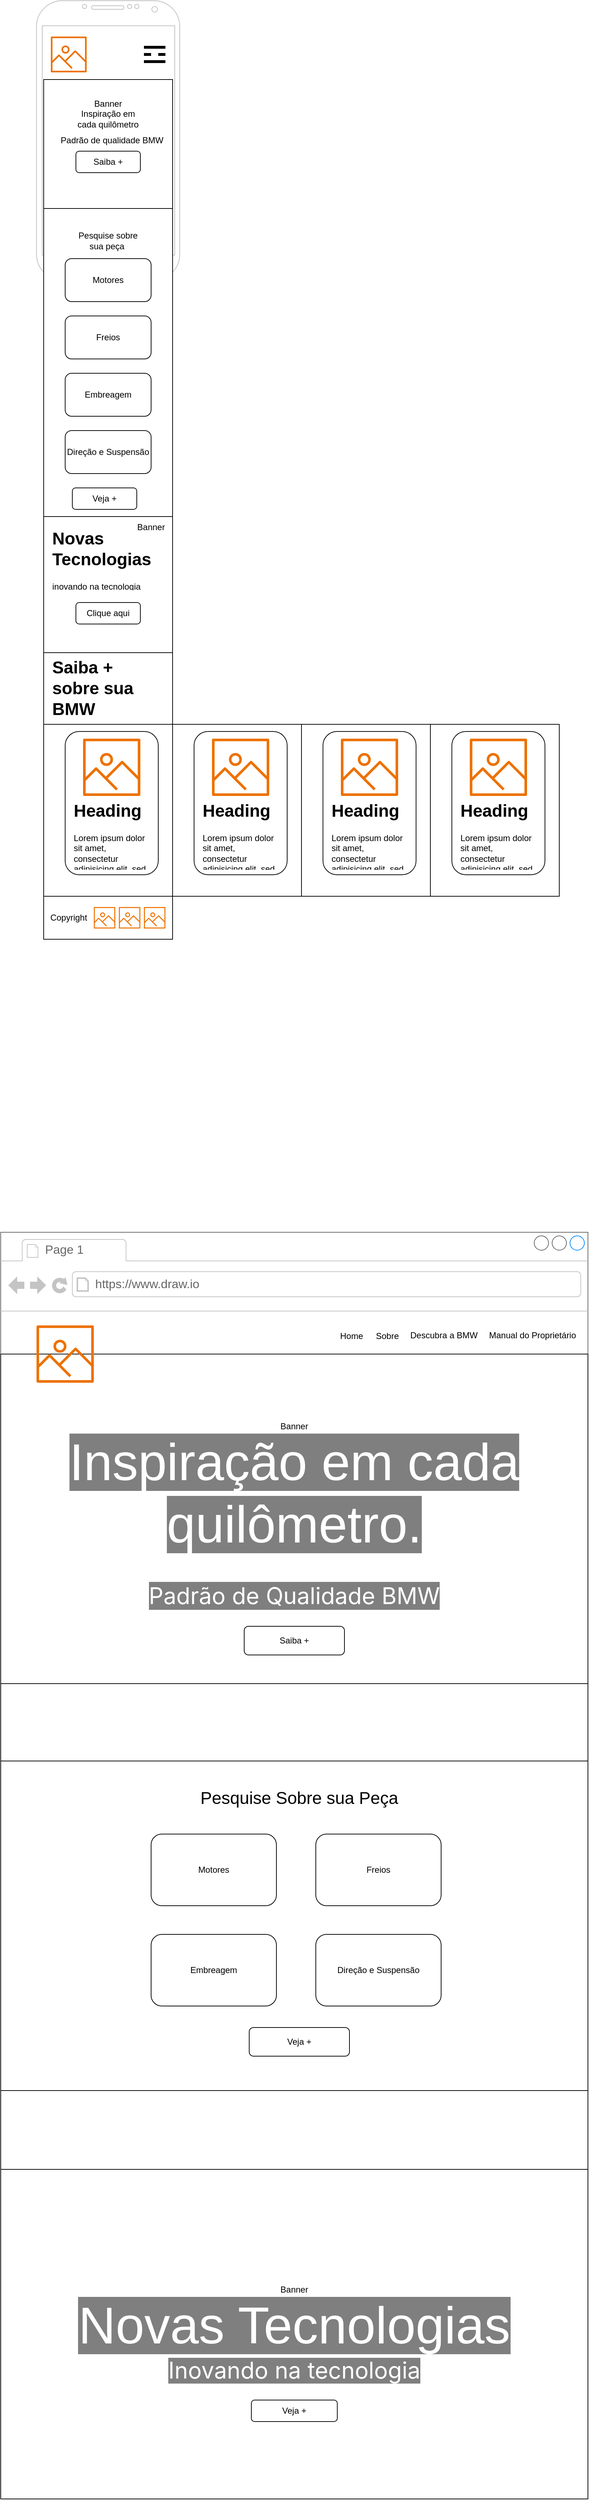 <mxfile version="24.1.0" type="device">
  <diagram name="Página-1" id="pvVYhp7T_eQyFj-rhW5i">
    <mxGraphModel dx="1354" dy="638" grid="1" gridSize="10" guides="1" tooltips="1" connect="1" arrows="1" fold="1" page="1" pageScale="1" pageWidth="827" pageHeight="1169" math="0" shadow="0">
      <root>
        <mxCell id="0" />
        <mxCell id="1" parent="0" />
        <mxCell id="E532Ht6dsTOZhUJuyHeX-45" value="" style="rounded=0;whiteSpace=wrap;html=1;" parent="1" vertex="1">
          <mxGeometry x="60" y="740" width="180" height="190" as="geometry" />
        </mxCell>
        <mxCell id="E532Ht6dsTOZhUJuyHeX-62" value="" style="rounded=0;whiteSpace=wrap;html=1;" parent="1" vertex="1">
          <mxGeometry x="240" y="1030" width="180" height="240" as="geometry" />
        </mxCell>
        <mxCell id="E532Ht6dsTOZhUJuyHeX-40" value="" style="whiteSpace=wrap;html=1;aspect=fixed;" parent="1" vertex="1">
          <mxGeometry x="60" y="130" width="180" height="180" as="geometry" />
        </mxCell>
        <mxCell id="E532Ht6dsTOZhUJuyHeX-1" value="" style="verticalLabelPosition=bottom;verticalAlign=top;html=1;shadow=0;dashed=0;strokeWidth=1;shape=mxgraph.android.phone2;strokeColor=#c0c0c0;" parent="1" vertex="1">
          <mxGeometry x="50" y="20" width="200" height="390" as="geometry" />
        </mxCell>
        <mxCell id="E532Ht6dsTOZhUJuyHeX-3" value="" style="sketch=0;outlineConnect=0;fontColor=#232F3E;gradientColor=none;fillColor=#ED7100;strokeColor=none;dashed=0;verticalLabelPosition=bottom;verticalAlign=top;align=center;html=1;fontSize=12;fontStyle=0;aspect=fixed;pointerEvents=1;shape=mxgraph.aws4.container_registry_image;" parent="1" vertex="1">
          <mxGeometry x="70" y="70" width="50" height="50" as="geometry" />
        </mxCell>
        <mxCell id="E532Ht6dsTOZhUJuyHeX-18" value="Saiba +" style="rounded=1;whiteSpace=wrap;html=1;" parent="1" vertex="1">
          <mxGeometry x="105" y="230" width="90" height="30" as="geometry" />
        </mxCell>
        <mxCell id="E532Ht6dsTOZhUJuyHeX-36" value="" style="line;strokeWidth=4;html=1;perimeter=backbonePerimeter;points=[];outlineConnect=0;" parent="1" vertex="1">
          <mxGeometry x="200" y="80" width="30" height="10" as="geometry" />
        </mxCell>
        <mxCell id="E532Ht6dsTOZhUJuyHeX-37" value="" style="line;strokeWidth=4;html=1;perimeter=backbonePerimeter;points=[];outlineConnect=0;" parent="1" vertex="1">
          <mxGeometry x="200" y="100" width="30" height="10" as="geometry" />
        </mxCell>
        <mxCell id="E532Ht6dsTOZhUJuyHeX-38" value="" style="line;strokeWidth=4;html=1;perimeter=backbonePerimeter;points=[];outlineConnect=0;" parent="1" vertex="1">
          <mxGeometry x="220" y="90" width="10" height="10" as="geometry" />
        </mxCell>
        <mxCell id="E532Ht6dsTOZhUJuyHeX-39" value="" style="line;strokeWidth=4;html=1;perimeter=backbonePerimeter;points=[];outlineConnect=0;" parent="1" vertex="1">
          <mxGeometry x="200" y="90" width="10" height="10" as="geometry" />
        </mxCell>
        <mxCell id="E532Ht6dsTOZhUJuyHeX-41" value="Banner&lt;br&gt;Inspiração em cada quilômetro&lt;br&gt;&lt;div&gt;&lt;br/&gt;&lt;/div&gt;" style="text;html=1;align=center;verticalAlign=middle;whiteSpace=wrap;rounded=0;" parent="1" vertex="1">
          <mxGeometry x="100" y="170" width="100" height="30" as="geometry" />
        </mxCell>
        <mxCell id="E532Ht6dsTOZhUJuyHeX-42" value="" style="rounded=0;whiteSpace=wrap;html=1;" parent="1" vertex="1">
          <mxGeometry x="60" y="310" width="180" height="430" as="geometry" />
        </mxCell>
        <mxCell id="E532Ht6dsTOZhUJuyHeX-7" value="&lt;h1 style=&quot;margin-top: 0px;&quot;&gt;Novas Tecnologias&lt;/h1&gt;&lt;p&gt;inovando na tecnologia&lt;/p&gt;" style="text;html=1;whiteSpace=wrap;overflow=hidden;rounded=0;" parent="1" vertex="1">
          <mxGeometry x="70" y="750" width="150" height="90" as="geometry" />
        </mxCell>
        <mxCell id="E532Ht6dsTOZhUJuyHeX-43" value="Banner" style="text;html=1;align=center;verticalAlign=middle;whiteSpace=wrap;rounded=0;" parent="1" vertex="1">
          <mxGeometry x="180" y="740" width="60" height="30" as="geometry" />
        </mxCell>
        <mxCell id="E532Ht6dsTOZhUJuyHeX-44" value="Clique aqui" style="rounded=1;whiteSpace=wrap;html=1;" parent="1" vertex="1">
          <mxGeometry x="105" y="860" width="90" height="30" as="geometry" />
        </mxCell>
        <mxCell id="E532Ht6dsTOZhUJuyHeX-48" value="Pesquise sobre sua peça&amp;nbsp;" style="text;html=1;align=center;verticalAlign=middle;whiteSpace=wrap;rounded=0;" parent="1" vertex="1">
          <mxGeometry x="105" y="330" width="90" height="50" as="geometry" />
        </mxCell>
        <mxCell id="E532Ht6dsTOZhUJuyHeX-51" value="" style="rounded=0;whiteSpace=wrap;html=1;" parent="1" vertex="1">
          <mxGeometry x="60" y="930" width="180" height="100" as="geometry" />
        </mxCell>
        <mxCell id="E532Ht6dsTOZhUJuyHeX-52" value="&lt;h1 style=&quot;margin-top: 0px;&quot;&gt;&lt;span style=&quot;background-color: initial;&quot;&gt;Saiba + sobre sua BMW&lt;/span&gt;&lt;br&gt;&lt;/h1&gt;" style="text;html=1;whiteSpace=wrap;overflow=hidden;rounded=0;" parent="1" vertex="1">
          <mxGeometry x="70" y="930" width="150" height="90" as="geometry" />
        </mxCell>
        <mxCell id="E532Ht6dsTOZhUJuyHeX-53" style="edgeStyle=orthogonalEdgeStyle;rounded=0;orthogonalLoop=1;jettySize=auto;html=1;exitX=0.5;exitY=1;exitDx=0;exitDy=0;" parent="1" source="E532Ht6dsTOZhUJuyHeX-51" target="E532Ht6dsTOZhUJuyHeX-51" edge="1">
          <mxGeometry relative="1" as="geometry" />
        </mxCell>
        <mxCell id="E532Ht6dsTOZhUJuyHeX-54" style="edgeStyle=orthogonalEdgeStyle;rounded=0;orthogonalLoop=1;jettySize=auto;html=1;exitX=0.5;exitY=1;exitDx=0;exitDy=0;" parent="1" source="E532Ht6dsTOZhUJuyHeX-51" target="E532Ht6dsTOZhUJuyHeX-51" edge="1">
          <mxGeometry relative="1" as="geometry" />
        </mxCell>
        <mxCell id="E532Ht6dsTOZhUJuyHeX-55" value="" style="rounded=0;whiteSpace=wrap;html=1;" parent="1" vertex="1">
          <mxGeometry x="60" y="1030" width="180" height="240" as="geometry" />
        </mxCell>
        <mxCell id="E532Ht6dsTOZhUJuyHeX-57" value="" style="rounded=1;whiteSpace=wrap;html=1;" parent="1" vertex="1">
          <mxGeometry x="90" y="1040" width="130" height="200" as="geometry" />
        </mxCell>
        <mxCell id="E532Ht6dsTOZhUJuyHeX-56" value="" style="sketch=0;outlineConnect=0;fontColor=#232F3E;gradientColor=none;fillColor=#ED7100;strokeColor=none;dashed=0;verticalLabelPosition=bottom;verticalAlign=top;align=center;html=1;fontSize=12;fontStyle=0;aspect=fixed;pointerEvents=1;shape=mxgraph.aws4.container_registry_image;" parent="1" vertex="1">
          <mxGeometry x="115" y="1050" width="80" height="80" as="geometry" />
        </mxCell>
        <mxCell id="E532Ht6dsTOZhUJuyHeX-58" value="&lt;h1 style=&quot;margin-top: 0px;&quot;&gt;Heading&lt;/h1&gt;&lt;p&gt;Lorem ipsum dolor sit amet, consectetur adipisicing elit, sed do eiusmod tempor incididunt ut labore et dolore magna aliqua.&lt;/p&gt;" style="text;html=1;whiteSpace=wrap;overflow=hidden;rounded=0;" parent="1" vertex="1">
          <mxGeometry x="100" y="1130" width="110" height="100" as="geometry" />
        </mxCell>
        <mxCell id="E532Ht6dsTOZhUJuyHeX-59" value="" style="rounded=1;whiteSpace=wrap;html=1;" parent="1" vertex="1">
          <mxGeometry x="270" y="1040" width="130" height="200" as="geometry" />
        </mxCell>
        <mxCell id="E532Ht6dsTOZhUJuyHeX-60" value="" style="sketch=0;outlineConnect=0;fontColor=#232F3E;gradientColor=none;fillColor=#ED7100;strokeColor=none;dashed=0;verticalLabelPosition=bottom;verticalAlign=top;align=center;html=1;fontSize=12;fontStyle=0;aspect=fixed;pointerEvents=1;shape=mxgraph.aws4.container_registry_image;" parent="1" vertex="1">
          <mxGeometry x="295" y="1050" width="80" height="80" as="geometry" />
        </mxCell>
        <mxCell id="E532Ht6dsTOZhUJuyHeX-61" value="&lt;h1 style=&quot;margin-top: 0px;&quot;&gt;Heading&lt;/h1&gt;&lt;p&gt;Lorem ipsum dolor sit amet, consectetur adipisicing elit, sed do eiusmod tempor incididunt ut labore et dolore magna aliqua.&lt;/p&gt;" style="text;html=1;whiteSpace=wrap;overflow=hidden;rounded=0;" parent="1" vertex="1">
          <mxGeometry x="280" y="1130" width="110" height="100" as="geometry" />
        </mxCell>
        <mxCell id="E532Ht6dsTOZhUJuyHeX-63" value="" style="rounded=0;whiteSpace=wrap;html=1;" parent="1" vertex="1">
          <mxGeometry x="420" y="1030" width="180" height="240" as="geometry" />
        </mxCell>
        <mxCell id="E532Ht6dsTOZhUJuyHeX-64" value="" style="rounded=1;whiteSpace=wrap;html=1;" parent="1" vertex="1">
          <mxGeometry x="450" y="1040" width="130" height="200" as="geometry" />
        </mxCell>
        <mxCell id="E532Ht6dsTOZhUJuyHeX-65" value="" style="sketch=0;outlineConnect=0;fontColor=#232F3E;gradientColor=none;fillColor=#ED7100;strokeColor=none;dashed=0;verticalLabelPosition=bottom;verticalAlign=top;align=center;html=1;fontSize=12;fontStyle=0;aspect=fixed;pointerEvents=1;shape=mxgraph.aws4.container_registry_image;" parent="1" vertex="1">
          <mxGeometry x="475" y="1050" width="80" height="80" as="geometry" />
        </mxCell>
        <mxCell id="E532Ht6dsTOZhUJuyHeX-66" value="&lt;h1 style=&quot;margin-top: 0px;&quot;&gt;Heading&lt;/h1&gt;&lt;p&gt;Lorem ipsum dolor sit amet, consectetur adipisicing elit, sed do eiusmod tempor incididunt ut labore et dolore magna aliqua.&lt;/p&gt;" style="text;html=1;whiteSpace=wrap;overflow=hidden;rounded=0;" parent="1" vertex="1">
          <mxGeometry x="460" y="1130" width="110" height="100" as="geometry" />
        </mxCell>
        <mxCell id="E532Ht6dsTOZhUJuyHeX-67" value="" style="rounded=0;whiteSpace=wrap;html=1;" parent="1" vertex="1">
          <mxGeometry x="600" y="1030" width="180" height="240" as="geometry" />
        </mxCell>
        <mxCell id="E532Ht6dsTOZhUJuyHeX-68" value="" style="rounded=1;whiteSpace=wrap;html=1;" parent="1" vertex="1">
          <mxGeometry x="630" y="1040" width="130" height="200" as="geometry" />
        </mxCell>
        <mxCell id="E532Ht6dsTOZhUJuyHeX-69" value="" style="sketch=0;outlineConnect=0;fontColor=#232F3E;gradientColor=none;fillColor=#ED7100;strokeColor=none;dashed=0;verticalLabelPosition=bottom;verticalAlign=top;align=center;html=1;fontSize=12;fontStyle=0;aspect=fixed;pointerEvents=1;shape=mxgraph.aws4.container_registry_image;" parent="1" vertex="1">
          <mxGeometry x="655" y="1050" width="80" height="80" as="geometry" />
        </mxCell>
        <mxCell id="E532Ht6dsTOZhUJuyHeX-70" value="&lt;h1 style=&quot;margin-top: 0px;&quot;&gt;Heading&lt;/h1&gt;&lt;p&gt;Lorem ipsum dolor sit amet, consectetur adipisicing elit, sed do eiusmod tempor incididunt ut labore et dolore magna aliqua.&lt;/p&gt;" style="text;html=1;whiteSpace=wrap;overflow=hidden;rounded=0;" parent="1" vertex="1">
          <mxGeometry x="640" y="1130" width="110" height="100" as="geometry" />
        </mxCell>
        <mxCell id="E532Ht6dsTOZhUJuyHeX-71" value="" style="strokeWidth=1;shadow=0;dashed=0;align=center;html=1;shape=mxgraph.mockup.containers.browserWindow;rSize=0;strokeColor=#666666;strokeColor2=#008cff;strokeColor3=#c4c4c4;mainText=,;recursiveResize=0;" parent="1" vertex="1">
          <mxGeometry y="1739" width="820" height="630" as="geometry" />
        </mxCell>
        <mxCell id="E532Ht6dsTOZhUJuyHeX-81" value="Banner&lt;br&gt;&lt;span style=&quot;color: rgb(255, 255, 255); font-family: Orbitron, sans-serif; font-size: 72px; background-color: rgba(0, 0, 0, 0.5);&quot;&gt;Inspiração em cada quilômetro.&lt;/span&gt;&lt;span style=&quot;color: rgba(0, 0, 0, 0); font-family: monospace; font-size: 0px; text-align: start; text-wrap: nowrap;&quot;&gt;%3CmxGraphModel%3E%3Croot%3E%3CmxCell%20id%3D%220%22%2F%3E%3CmxCell%20id%3D%221%22%20parent%3D%220%22%2F%3E%3CmxCell%20id%3D%222%22%20value%3D%22%22%20style%3D%22strokeWidth%3D1%3Bshadow%3D0%3Bdashed%3D0%3Balign%3Dcenter%3Bhtml%3D1%3Bshape%3Dmxgraph.mockup.containers.browserWindow%3BrSize%3D0%3BstrokeColor%3D%23666666%3BstrokeColor2%3D%23008cff%3BstrokeColor3%3D%23c4c4c4%3BmainText%3D%2C%3BrecursiveResize%3D0%3B%22%20vertex%3D%221%22%20parent%3D%221%22%3E%3CmxGeometry%20y%3D%221140%22%20width%3D%22820%22%20height%3D%22630%22%20as%3D%22geometry%22%2F%3E%3C%2FmxCell%3E%3CmxCell%20id%3D%223%22%20value%3D%22Banner%26lt%3Bbr%26gt%3B%26lt%3Bspan%20style%3D%26quot%3Bcolor%3A%20rgb(255%2C%20255%2C%20255)%3B%20font-family%3A%20Orbitron%2C%20sans-serif%3B%20font-size%3A%2072px%3B%20background-color%3A%20rgba(0%2C%200%2C%200%2C%200.5)%3B%26quot%3B%26gt%3BInspira%C3%A7%C3%A3o%20em%20cada%20quil%C3%B4metro.%26lt%3Bbr%26gt%3B%26lt%3B%2Fspan%26gt%3B%26lt%3Bspan%20style%3D%26quot%3Bcolor%3A%20rgb(255%2C%20255%2C%20255)%3B%20font-family%3A%20Inter%3B%20font-size%3A%2032px%3B%20background-color%3A%20rgba(0%2C%200%2C%200%2C%200.5)%3B%26quot%3B%26gt%3BPadr%C3%A3o%20de%20Qualidade%20BMW%26lt%3B%2Fspan%26gt%3B%26lt%3Bspan%20style%3D%26quot%3Bcolor%3A%20rgb(255%2C%20255%2C%20255)%3B%20font-family%3A%20Orbitron%2C%20sans-serif%3B%20font-size%3A%2072px%3B%20background-color%3A%20rgba(0%2C%200%2C%200%2C%200.5)%3B%26quot%3B%26gt%3B%26lt%3Bbr%26gt%3B%26lt%3B%2Fspan%26gt%3B%22%20style%3D%22rounded%3D0%3BwhiteSpace%3Dwrap%3Bhtml%3D1%3B%22%20vertex%3D%221%22%20parent%3D%222%22%3E%3CmxGeometry%20y%3D%22170%22%20width%3D%22820%22%20height%3D%22460%22%20as%3D%22geometry%22%2F%3E%3C%2FmxCell%3E%3CmxCell%20id%3D%224%22%20value%3D%22Page%201%22%20style%3D%22strokeWidth%3D1%3Bshadow%3D0%3Bdashed%3D0%3Balign%3Dcenter%3Bhtml%3D1%3Bshape%3Dmxgraph.mockup.containers.anchor%3BfontSize%3D17%3BfontColor%3D%23666666%3Balign%3Dleft%3BwhiteSpace%3Dwrap%3B%22%20vertex%3D%221%22%20parent%3D%222%22%3E%3CmxGeometry%20x%3D%2260%22%20y%3D%2212%22%20width%3D%22110%22%20height%3D%2226%22%20as%3D%22geometry%22%2F%3E%3C%2FmxCell%3E%3CmxCell%20id%3D%225%22%20value%3D%22https%3A%2F%2Fwww.draw.io%22%20style%3D%22strokeWidth%3D1%3Bshadow%3D0%3Bdashed%3D0%3Balign%3Dcenter%3Bhtml%3D1%3Bshape%3Dmxgraph.mockup.containers.anchor%3BrSize%3D0%3BfontSize%3D17%3BfontColor%3D%23666666%3Balign%3Dleft%3B%22%20vertex%3D%221%22%20parent%3D%222%22%3E%3CmxGeometry%20x%3D%22130%22%20y%3D%2260%22%20width%3D%22250%22%20height%3D%2226%22%20as%3D%22geometry%22%2F%3E%3C%2FmxCell%3E%3CmxCell%20id%3D%226%22%20value%3D%22%22%20style%3D%22sketch%3D0%3BoutlineConnect%3D0%3BfontColor%3D%23232F3E%3BgradientColor%3Dnone%3BfillColor%3D%23ED7100%3BstrokeColor%3Dnone%3Bdashed%3D0%3BverticalLabelPosition%3Dbottom%3BverticalAlign%3Dtop%3Balign%3Dcenter%3Bhtml%3D1%3BfontSize%3D12%3BfontStyle%3D0%3Baspect%3Dfixed%3BpointerEvents%3D1%3Bshape%3Dmxgraph.aws4.container_registry_image%3B%22%20vertex%3D%221%22%20parent%3D%222%22%3E%3CmxGeometry%20x%3D%2250%22%20y%3D%22130%22%20width%3D%2280%22%20height%3D%2280%22%20as%3D%22geometry%22%2F%3E%3C%2FmxCell%3E%3CmxCell%20id%3D%227%22%20value%3D%22Home%22%20style%3D%22text%3Bhtml%3D1%3Balign%3Dcenter%3BverticalAlign%3Dmiddle%3BwhiteSpace%3Dwrap%3Brounded%3D0%3B%22%20vertex%3D%221%22%20parent%3D%222%22%3E%3CmxGeometry%20x%3D%22460%22%20y%3D%22130%22%20width%3D%2260%22%20height%3D%2230%22%20as%3D%22geometry%22%2F%3E%3C%2FmxCell%3E%3CmxCell%20id%3D%228%22%20value%3D%22Sob%26lt%3Bspan%20style%3D%26quot%3Btext-wrap%3A%20nowrap%3B%20color%3A%20rgba(0%2C%200%2C%200%2C%200)%3B%20font-family%3A%20monospace%3B%20font-size%3A%200px%3B%20text-align%3A%20start%3B%26quot%3B%26gt%3B%253CmxGraphModel%253E%253Croot%253E%253CmxCell%2520id%253D%25220%2522%252F%253E%253CmxCell%2520id%253D%25221%2522%2520parent%253D%25220%2522%252F%253E%253CmxCell%2520id%253D%25222%2522%2520value%253D%2522Home%2522%2520style%253D%2522text%253Bhtml%253D1%253Balign%253Dcenter%253BverticalAlign%253Dmiddle%253BwhiteSpace%253Dwrap%253Brounded%253D0%253B%2522%2520vertex%253D%25221%2522%2520parent%253D%25221%2522%253E%253CmxGeometry%2520x%253D%2522470%2522%2520y%253D%25221270%2522%2520width%253D%252260%2522%2520height%253D%252230%2522%2520as%253D%2522geometry%2522%252F%253E%253C%252FmxCell%253E%253C%252Froot%253E%253C%252FmxGraphModel%253E%26lt%3B%2Fspan%26gt%3Bre%26lt%3Bspan%20style%3D%26quot%3Btext-wrap%3A%20nowrap%3B%20color%3A%20rgba(0%2C%200%2C%200%2C%200)%3B%20font-family%3A%20monospace%3B%20font-size%3A%200px%3B%20text-align%3A%20start%3B%26quot%3B%26gt%3B%253CmxGraphModel%253E%253Croot%253E%253CmxCell%2520id%253D%25220%2522%252F%253E%253CmxCell%2520id%253D%25221%2522%2520parent%253D%25220%2522%252F%253E%253CmxCell%2520id%253D%25222%2522%2520value%253D%2522Home%2522%2520style%253D%2522text%253Bhtml%253D1%253Balign%253Dcenter%253BverticalAlign%253Dmiddle%253BwhiteSpace%253Dwrap%253Brounded%253D0%253B%2522%2520vertex%253D%25221%2522%2520parent%253D%25221%2522%253E%253CmxGeometry%2520x%253D%2522470%2522%2520y%253D%25221270%2522%2520width%253D%252260%2522%2520height%253D%252230%2522%2520as%253D%2522geometry%2522%252F%253E%253C%252FmxCell%253E%253C%252Froot%253E%253C%252FmxGraphModel%253E%26lt%3B%2Fspan%26gt%3B%22%20style%3D%22text%3Bhtml%3D1%3Balign%3Dcenter%3BverticalAlign%3Dmiddle%3BwhiteSpace%3Dwrap%3Brounded%3D0%3B%22%20vertex%3D%221%22%20parent%3D%222%22%3E%3CmxGeometry%20x%3D%22510%22%20y%3D%22130%22%20width%3D%2260%22%20height%3D%2230%22%20as%3D%22geometry%22%2F%3E%3C%2FmxCell%3E%3CmxCell%20id%3D%229%22%20value%3D%22%26lt%3Bdiv%20style%3D%26quot%3Btext-align%3A%20center%3B%26quot%3B%26gt%3B%26lt%3Bspan%20style%3D%26quot%3Bbackground-color%3A%20initial%3B%26quot%3B%26gt%3BDescubra%20a%20BMW%26lt%3B%2Fspan%26gt%3B%26lt%3B%2Fdiv%26gt%3B%22%20style%3D%22text%3BwhiteSpace%3Dwrap%3Bhtml%3D1%3B%22%20vertex%3D%221%22%20parent%3D%222%22%3E%3CmxGeometry%20x%3D%22570%22%20y%3D%22130%22%20width%3D%22100%22%20height%3D%2240%22%20as%3D%22geometry%22%2F%3E%3C%2FmxCell%3E%3CmxCell%20id%3D%2210%22%20value%3D%22%26lt%3Bdiv%20style%3D%26quot%3Btext-align%3A%20center%3B%26quot%3B%26gt%3B%26lt%3Bspan%20style%3D%26quot%3Bbackground-color%3A%20initial%3B%26quot%3B%26gt%3BManual%20do%20Propriet%C3%A1rio%26lt%3B%2Fspan%26gt%3B%26lt%3B%2Fdiv%26gt%3B%22%20style%3D%22text%3BwhiteSpace%3Dwrap%3Bhtml%3D1%3B%22%20vertex%3D%221%22%20parent%3D%222%22%3E%3CmxGeometry%20x%3D%22680%22%20y%3D%22130%22%20width%3D%22130%22%20height%3D%2240%22%20as%3D%22geometry%22%2F%3E%3C%2FmxCell%3E%3CmxCell%20id%3D%2211%22%20value%3D%22Saiba%20%2B%22%20style%3D%22rounded%3D1%3BwhiteSpace%3Dwrap%3Bhtml%3D1%3B%22%20vertex%3D%221%22%20parent%3D%222%22%3E%3CmxGeometry%20x%3D%22340%22%20y%3D%22550%22%20width%3D%22140%22%20height%3D%2240%22%20as%3D%22geometry%22%2F%3E%3C%2FmxCell%3E%3C%2Froot%3E%3C%2FmxGraphModel%3E&lt;/span&gt;&lt;span style=&quot;color: rgb(255, 255, 255); font-family: Orbitron, sans-serif; font-size: 72px; background-color: rgba(0, 0, 0, 0.5);&quot;&gt;&lt;br&gt;&lt;/span&gt;&lt;span style=&quot;color: rgb(255, 255, 255); font-family: Inter; font-size: 32px; background-color: rgba(0, 0, 0, 0.5);&quot;&gt;Padrão de Qualidade BMW&lt;/span&gt;&lt;span style=&quot;color: rgb(255, 255, 255); font-family: Orbitron, sans-serif; font-size: 72px; background-color: rgba(0, 0, 0, 0.5);&quot;&gt;&lt;br&gt;&lt;/span&gt;" style="rounded=0;whiteSpace=wrap;html=1;" parent="E532Ht6dsTOZhUJuyHeX-71" vertex="1">
          <mxGeometry y="170" width="820" height="460" as="geometry" />
        </mxCell>
        <mxCell id="E532Ht6dsTOZhUJuyHeX-72" value="Page 1" style="strokeWidth=1;shadow=0;dashed=0;align=center;html=1;shape=mxgraph.mockup.containers.anchor;fontSize=17;fontColor=#666666;align=left;whiteSpace=wrap;" parent="E532Ht6dsTOZhUJuyHeX-71" vertex="1">
          <mxGeometry x="60" y="12" width="110" height="26" as="geometry" />
        </mxCell>
        <mxCell id="E532Ht6dsTOZhUJuyHeX-73" value="https://www.draw.io" style="strokeWidth=1;shadow=0;dashed=0;align=center;html=1;shape=mxgraph.mockup.containers.anchor;rSize=0;fontSize=17;fontColor=#666666;align=left;" parent="E532Ht6dsTOZhUJuyHeX-71" vertex="1">
          <mxGeometry x="130" y="60" width="250" height="26" as="geometry" />
        </mxCell>
        <mxCell id="E532Ht6dsTOZhUJuyHeX-80" value="" style="sketch=0;outlineConnect=0;fontColor=#232F3E;gradientColor=none;fillColor=#ED7100;strokeColor=none;dashed=0;verticalLabelPosition=bottom;verticalAlign=top;align=center;html=1;fontSize=12;fontStyle=0;aspect=fixed;pointerEvents=1;shape=mxgraph.aws4.container_registry_image;" parent="E532Ht6dsTOZhUJuyHeX-71" vertex="1">
          <mxGeometry x="50" y="130" width="80" height="80" as="geometry" />
        </mxCell>
        <mxCell id="E532Ht6dsTOZhUJuyHeX-83" value="Home" style="text;html=1;align=center;verticalAlign=middle;whiteSpace=wrap;rounded=0;" parent="E532Ht6dsTOZhUJuyHeX-71" vertex="1">
          <mxGeometry x="460" y="130" width="60" height="30" as="geometry" />
        </mxCell>
        <mxCell id="E532Ht6dsTOZhUJuyHeX-84" value="Sob&lt;span style=&quot;text-wrap: nowrap; color: rgba(0, 0, 0, 0); font-family: monospace; font-size: 0px; text-align: start;&quot;&gt;%3CmxGraphModel%3E%3Croot%3E%3CmxCell%20id%3D%220%22%2F%3E%3CmxCell%20id%3D%221%22%20parent%3D%220%22%2F%3E%3CmxCell%20id%3D%222%22%20value%3D%22Home%22%20style%3D%22text%3Bhtml%3D1%3Balign%3Dcenter%3BverticalAlign%3Dmiddle%3BwhiteSpace%3Dwrap%3Brounded%3D0%3B%22%20vertex%3D%221%22%20parent%3D%221%22%3E%3CmxGeometry%20x%3D%22470%22%20y%3D%221270%22%20width%3D%2260%22%20height%3D%2230%22%20as%3D%22geometry%22%2F%3E%3C%2FmxCell%3E%3C%2Froot%3E%3C%2FmxGraphModel%3E&lt;/span&gt;re&lt;span style=&quot;text-wrap: nowrap; color: rgba(0, 0, 0, 0); font-family: monospace; font-size: 0px; text-align: start;&quot;&gt;%3CmxGraphModel%3E%3Croot%3E%3CmxCell%20id%3D%220%22%2F%3E%3CmxCell%20id%3D%221%22%20parent%3D%220%22%2F%3E%3CmxCell%20id%3D%222%22%20value%3D%22Home%22%20style%3D%22text%3Bhtml%3D1%3Balign%3Dcenter%3BverticalAlign%3Dmiddle%3BwhiteSpace%3Dwrap%3Brounded%3D0%3B%22%20vertex%3D%221%22%20parent%3D%221%22%3E%3CmxGeometry%20x%3D%22470%22%20y%3D%221270%22%20width%3D%2260%22%20height%3D%2230%22%20as%3D%22geometry%22%2F%3E%3C%2FmxCell%3E%3C%2Froot%3E%3C%2FmxGraphModel%3E&lt;/span&gt;" style="text;html=1;align=center;verticalAlign=middle;whiteSpace=wrap;rounded=0;" parent="E532Ht6dsTOZhUJuyHeX-71" vertex="1">
          <mxGeometry x="510" y="130" width="60" height="30" as="geometry" />
        </mxCell>
        <mxCell id="E532Ht6dsTOZhUJuyHeX-85" value="&lt;div style=&quot;text-align: center;&quot;&gt;&lt;span style=&quot;background-color: initial;&quot;&gt;Descubra a BMW&lt;/span&gt;&lt;/div&gt;" style="text;whiteSpace=wrap;html=1;" parent="E532Ht6dsTOZhUJuyHeX-71" vertex="1">
          <mxGeometry x="570" y="130" width="100" height="40" as="geometry" />
        </mxCell>
        <mxCell id="E532Ht6dsTOZhUJuyHeX-86" value="&lt;div style=&quot;text-align: center;&quot;&gt;&lt;span style=&quot;background-color: initial;&quot;&gt;Manual do Proprietário&lt;/span&gt;&lt;/div&gt;" style="text;whiteSpace=wrap;html=1;" parent="E532Ht6dsTOZhUJuyHeX-71" vertex="1">
          <mxGeometry x="680" y="130" width="130" height="40" as="geometry" />
        </mxCell>
        <mxCell id="NqUYzfLS9RD7dG1CFDv1-3" value="Saiba +" style="rounded=1;whiteSpace=wrap;html=1;" parent="E532Ht6dsTOZhUJuyHeX-71" vertex="1">
          <mxGeometry x="340" y="550" width="140" height="40" as="geometry" />
        </mxCell>
        <mxCell id="E532Ht6dsTOZhUJuyHeX-74" value="" style="rounded=0;whiteSpace=wrap;html=1;" parent="1" vertex="1">
          <mxGeometry x="60" y="1270" width="180" height="60" as="geometry" />
        </mxCell>
        <mxCell id="E532Ht6dsTOZhUJuyHeX-75" value="Copyright" style="text;html=1;align=center;verticalAlign=middle;whiteSpace=wrap;rounded=0;" parent="1" vertex="1">
          <mxGeometry x="65" y="1285" width="60" height="30" as="geometry" />
        </mxCell>
        <mxCell id="E532Ht6dsTOZhUJuyHeX-76" value="" style="sketch=0;outlineConnect=0;fontColor=#232F3E;gradientColor=none;fillColor=#ED7100;strokeColor=none;dashed=0;verticalLabelPosition=bottom;verticalAlign=top;align=center;html=1;fontSize=12;fontStyle=0;aspect=fixed;pointerEvents=1;shape=mxgraph.aws4.container_registry_image;" parent="1" vertex="1">
          <mxGeometry x="200" y="1285" width="30" height="30" as="geometry" />
        </mxCell>
        <mxCell id="E532Ht6dsTOZhUJuyHeX-78" value="" style="sketch=0;outlineConnect=0;fontColor=#232F3E;gradientColor=none;fillColor=#ED7100;strokeColor=none;dashed=0;verticalLabelPosition=bottom;verticalAlign=top;align=center;html=1;fontSize=12;fontStyle=0;aspect=fixed;pointerEvents=1;shape=mxgraph.aws4.container_registry_image;" parent="1" vertex="1">
          <mxGeometry x="165" y="1285" width="30" height="30" as="geometry" />
        </mxCell>
        <mxCell id="E532Ht6dsTOZhUJuyHeX-79" value="" style="sketch=0;outlineConnect=0;fontColor=#232F3E;gradientColor=none;fillColor=#ED7100;strokeColor=none;dashed=0;verticalLabelPosition=bottom;verticalAlign=top;align=center;html=1;fontSize=12;fontStyle=0;aspect=fixed;pointerEvents=1;shape=mxgraph.aws4.container_registry_image;" parent="1" vertex="1">
          <mxGeometry x="130" y="1285" width="30" height="30" as="geometry" />
        </mxCell>
        <mxCell id="NqUYzfLS9RD7dG1CFDv1-4" value="Padrão de qualidade BMW" style="text;html=1;align=center;verticalAlign=middle;resizable=0;points=[];autosize=1;strokeColor=none;fillColor=none;" parent="1" vertex="1">
          <mxGeometry x="70" y="200" width="170" height="30" as="geometry" />
        </mxCell>
        <mxCell id="NqUYzfLS9RD7dG1CFDv1-6" value="" style="rounded=0;whiteSpace=wrap;html=1;" parent="1" vertex="1">
          <mxGeometry y="2369" width="820" height="110" as="geometry" />
        </mxCell>
        <mxCell id="NqUYzfLS9RD7dG1CFDv1-7" value="" style="rounded=0;whiteSpace=wrap;html=1;" parent="1" vertex="1">
          <mxGeometry y="2937" width="820" height="110" as="geometry" />
        </mxCell>
        <mxCell id="NqUYzfLS9RD7dG1CFDv1-18" value="" style="rounded=0;whiteSpace=wrap;html=1;" parent="1" vertex="1">
          <mxGeometry y="2477" width="820" height="460" as="geometry" />
        </mxCell>
        <mxCell id="NqUYzfLS9RD7dG1CFDv1-19" value="&lt;font style=&quot;font-size: 24px;&quot;&gt;Pesquise Sobre sua Peça&lt;/font&gt;" style="text;html=1;align=center;verticalAlign=middle;whiteSpace=wrap;rounded=0;" parent="1" vertex="1">
          <mxGeometry x="267" y="2449" width="300" height="160" as="geometry" />
        </mxCell>
        <mxCell id="NqUYzfLS9RD7dG1CFDv1-41" value="Banner&lt;br&gt;&lt;div style=&quot;text-align: center;&quot;&gt;&lt;span style=&quot;text-align: start; font-size: 72px; background-color: rgba(0, 0, 0, 0.5);&quot;&gt;&lt;font face=&quot;Orbitron, sans-serif&quot; color=&quot;#ffffff&quot;&gt;Novas Tecnologias&lt;/font&gt;&lt;/span&gt;&lt;span style=&quot;color: rgba(0, 0, 0, 0); font-family: monospace; font-size: 0px; text-align: start; text-wrap: nowrap; background-color: initial;&quot;&gt;%3CmxGraphModel%3E%3Croot%3E%3CmxCell%20id%3D%220%22%2F%3E%3CmxCell%20id%3D%221%22%20parent%3D%220%22%2F%3E%3CmxCell%20id%3D%222%22%20value%3D%22%22%20style%3D%22strokeWidth%3D1%3Bshadow%3D0%3Bdashed%3D0%3Balign%3Dcenter%3Bhtml%3D1%3Bshape%3Dmxgraph.mockup.containers.browserWindow%3BrSize%3D0%3BstrokeColor%3D%23666666%3BstrokeColor2%3D%23008cff%3BstrokeColor3%3D%23c4c4c4%3BmainText%3D%2C%3BrecursiveResize%3D0%3B%22%20vertex%3D%221%22%20parent%3D%221%22%3E%3CmxGeometry%20y%3D%221140%22%20width%3D%22820%22%20height%3D%22630%22%20as%3D%22geometry%22%2F%3E%3C%2FmxCell%3E%3CmxCell%20id%3D%223%22%20value%3D%22Banner%26lt%3Bbr%26gt%3B%26lt%3Bspan%20style%3D%26quot%3Bcolor%3A%20rgb(255%2C%20255%2C%20255)%3B%20font-family%3A%20Orbitron%2C%20sans-serif%3B%20font-size%3A%2072px%3B%20background-color%3A%20rgba(0%2C%200%2C%200%2C%200.5)%3B%26quot%3B%26gt%3BInspira%C3%A7%C3%A3o%20em%20cada%20quil%C3%B4metro.%26lt%3Bbr%26gt%3B%26lt%3B%2Fspan%26gt%3B%26lt%3Bspan%20style%3D%26quot%3Bcolor%3A%20rgb(255%2C%20255%2C%20255)%3B%20font-family%3A%20Inter%3B%20font-size%3A%2032px%3B%20background-color%3A%20rgba(0%2C%200%2C%200%2C%200.5)%3B%26quot%3B%26gt%3BPadr%C3%A3o%20de%20Qualidade%20BMW%26lt%3B%2Fspan%26gt%3B%26lt%3Bspan%20style%3D%26quot%3Bcolor%3A%20rgb(255%2C%20255%2C%20255)%3B%20font-family%3A%20Orbitron%2C%20sans-serif%3B%20font-size%3A%2072px%3B%20background-color%3A%20rgba(0%2C%200%2C%200%2C%200.5)%3B%26quot%3B%26gt%3B%26lt%3Bbr%26gt%3B%26lt%3B%2Fspan%26gt%3B%22%20style%3D%22rounded%3D0%3BwhiteSpace%3Dwrap%3Bhtml%3D1%3B%22%20vertex%3D%221%22%20parent%3D%222%22%3E%3CmxGeometry%20y%3D%22170%22%20width%3D%22820%22%20height%3D%22460%22%20as%3D%22geometry%22%2F%3E%3C%2FmxCell%3E%3CmxCell%20id%3D%224%22%20value%3D%22Page%201%22%20style%3D%22strokeWidth%3D1%3Bshadow%3D0%3Bdashed%3D0%3Balign%3Dcenter%3Bhtml%3D1%3Bshape%3Dmxgraph.mockup.containers.anchor%3BfontSize%3D17%3BfontColor%3D%23666666%3Balign%3Dleft%3BwhiteSpace%3Dwrap%3B%22%20vertex%3D%221%22%20parent%3D%222%22%3E%3CmxGeometry%20x%3D%2260%22%20y%3D%2212%22%20width%3D%22110%22%20height%3D%2226%22%20as%3D%22geometry%22%2F%3E%3C%2FmxCell%3E%3CmxCell%20id%3D%225%22%20value%3D%22https%3A%2F%2Fwww.draw.io%22%20style%3D%22strokeWidth%3D1%3Bshadow%3D0%3Bdashed%3D0%3Balign%3Dcenter%3Bhtml%3D1%3Bshape%3Dmxgraph.mockup.containers.anchor%3BrSize%3D0%3BfontSize%3D17%3BfontColor%3D%23666666%3Balign%3Dleft%3B%22%20vertex%3D%221%22%20parent%3D%222%22%3E%3CmxGeometry%20x%3D%22130%22%20y%3D%2260%22%20width%3D%22250%22%20height%3D%2226%22%20as%3D%22geometry%22%2F%3E%3C%2FmxCell%3E%3CmxCell%20id%3D%226%22%20value%3D%22%22%20style%3D%22sketch%3D0%3BoutlineConnect%3D0%3BfontColor%3D%23232F3E%3BgradientColor%3Dnone%3BfillColor%3D%23ED7100%3BstrokeColor%3Dnone%3Bdashed%3D0%3BverticalLabelPosition%3Dbottom%3BverticalAlign%3Dtop%3Balign%3Dcenter%3Bhtml%3D1%3BfontSize%3D12%3BfontStyle%3D0%3Baspect%3Dfixed%3BpointerEvents%3D1%3Bshape%3Dmxgraph.aws4.container_registry_image%3B%22%20vertex%3D%221%22%20parent%3D%222%22%3E%3CmxGeometry%20x%3D%2250%22%20y%3D%22130%22%20width%3D%2280%22%20height%3D%2280%22%20as%3D%22geometry%22%2F%3E%3C%2FmxCell%3E%3CmxCell%20id%3D%227%22%20value%3D%22Home%22%20style%3D%22text%3Bhtml%3D1%3Balign%3Dcenter%3BverticalAlign%3Dmiddle%3BwhiteSpace%3Dwrap%3Brounded%3D0%3B%22%20vertex%3D%221%22%20parent%3D%222%22%3E%3CmxGeometry%20x%3D%22460%22%20y%3D%22130%22%20width%3D%2260%22%20height%3D%2230%22%20as%3D%22geometry%22%2F%3E%3C%2FmxCell%3E%3CmxCell%20id%3D%228%22%20value%3D%22Sob%26lt%3Bspan%20style%3D%26quot%3Btext-wrap%3A%20nowrap%3B%20color%3A%20rgba(0%2C%200%2C%200%2C%200)%3B%20font-family%3A%20monospace%3B%20font-size%3A%200px%3B%20text-align%3A%20start%3B%26quot%3B%26gt%3B%253CmxGraphModel%253E%253Croot%253E%253CmxCell%2520id%253D%25220%2522%252F%253E%253CmxCell%2520id%253D%25221%2522%2520parent%253D%25220%2522%252F%253E%253CmxCell%2520id%253D%25222%2522%2520value%253D%2522Home%2522%2520style%253D%2522text%253Bhtml%253D1%253Balign%253Dcenter%253BverticalAlign%253Dmiddle%253BwhiteSpace%253Dwrap%253Brounded%253D0%253B%2522%2520vertex%253D%25221%2522%2520parent%253D%25221%2522%253E%253CmxGeometry%2520x%253D%2522470%2522%2520y%253D%25221270%2522%2520width%253D%252260%2522%2520height%253D%252230%2522%2520as%253D%2522geometry%2522%252F%253E%253C%252FmxCell%253E%253C%252Froot%253E%253C%252FmxGraphModel%253E%26lt%3B%2Fspan%26gt%3Bre%26lt%3Bspan%20style%3D%26quot%3Btext-wrap%3A%20nowrap%3B%20color%3A%20rgba(0%2C%200%2C%200%2C%200)%3B%20font-family%3A%20monospace%3B%20font-size%3A%200px%3B%20text-align%3A%20start%3B%26quot%3B%26gt%3B%253CmxGraphModel%253E%253Croot%253E%253CmxCell%2520id%253D%25220%2522%252F%253E%253CmxCell%2520id%253D%25221%2522%2520parent%253D%25220%2522%252F%253E%253CmxCell%2520id%253D%25222%2522%2520value%253D%2522Home%2522%2520style%253D%2522text%253Bhtml%253D1%253Balign%253Dcenter%253BverticalAlign%253Dmiddle%253BwhiteSpace%253Dwrap%253Brounded%253D0%253B%2522%2520vertex%253D%25221%2522%2520parent%253D%25221%2522%253E%253CmxGeometry%2520x%253D%2522470%2522%2520y%253D%25221270%2522%2520width%253D%252260%2522%2520height%253D%252230%2522%2520as%253D%2522geometry%2522%252F%253E%253C%252FmxCell%253E%253C%252Froot%253E%253C%252FmxGraphModel%253E%26lt%3B%2Fspan%26gt%3B%22%20style%3D%22text%3Bhtml%3D1%3Balign%3Dcenter%3BverticalAlign%3Dmiddle%3BwhiteSpace%3Dwrap%3Brounded%3D0%3B%22%20vertex%3D%221%22%20parent%3D%222%22%3E%3CmxGeometry%20x%3D%22510%22%20y%3D%22130%22%20width%3D%2260%22%20height%3D%2230%22%20as%3D%22geometry%22%2F%3E%3C%2FmxCell%3E%3CmxCell%20id%3D%229%22%20value%3D%22%26lt%3Bdiv%20style%3D%26quot%3Btext-align%3A%20center%3B%26quot%3B%26gt%3B%26lt%3Bspan%20style%3D%26quot%3Bbackground-color%3A%20initial%3B%26quot%3B%26gt%3BDescubra%20a%20BMW%26lt%3B%2Fspan%26gt%3B%26lt%3B%2Fdiv%26gt%3B%22%20style%3D%22text%3BwhiteSpace%3Dwrap%3Bhtml%3D1%3B%22%20vertex%3D%221%22%20parent%3D%222%22%3E%3CmxGeometry%20x%3D%22570%22%20y%3D%22130%22%20width%3D%22100%22%20height%3D%2240%22%20as%3D%22geometry%22%2F%3E%3C%2FmxCell%3E%3CmxCell%20id%3D%2210%22%20value%3D%22%26lt%3Bdiv%20style%3D%26quot%3Btext-align%3A%20center%3B%26quot%3B%26gt%3B%26lt%3Bspan%20style%3D%26quot%3Bbackground-color%3A%20initial%3B%26quot%3B%26gt%3BManual%20do%20Propriet%C3%A1rio%26lt%3B%2Fspan%26gt%3B%26lt%3B%2Fdiv%26gt%3B%22%20style%3D%22text%3BwhiteSpace%3Dwrap%3Bhtml%3D1%3B%22%20vertex%3D%221%22%20parent%3D%222%22%3E%3CmxGeometry%20x%3D%22680%22%20y%3D%22130%22%20width%3D%22130%22%20height%3D%2240%22%20as%3D%22geometry%22%2F%3E%3C%2FmxCell%3E%3CmxCell%20id%3D%2211%22%20value%3D%22Saiba%20%2B%22%20style%3D%22rounded%3D1%3BwhiteSpace%3Dwrap%3Bhtml%3D1%3B%22%20vertex%3D%221%22%20parent%3D%222%22%3E%3CmxGeometry%20x%3D%22340%22%20y%3D%22550%22%20width%3D%22140%22%20height%3D%2240%22%20as%3D%22geometry%22%2F%3E%3C%2FmxCell%3E%3C%2Froot%3E%3C%2FmxGraphModel%3E&lt;/span&gt;&lt;/div&gt;&lt;span style=&quot;color: rgb(255, 255, 255); background-color: rgba(0, 0, 0, 0.5); font-size: 32px;&quot;&gt;&lt;font face=&quot;Inter&quot;&gt;Inovando na tecnologia&lt;/font&gt;&lt;/span&gt;" style="rounded=0;whiteSpace=wrap;html=1;" parent="1" vertex="1">
          <mxGeometry y="3047" width="820" height="460" as="geometry" />
        </mxCell>
        <mxCell id="NqUYzfLS9RD7dG1CFDv1-42" value="Veja +" style="rounded=1;whiteSpace=wrap;html=1;" parent="1" vertex="1">
          <mxGeometry x="350" y="3369" width="120" height="30" as="geometry" />
        </mxCell>
        <mxCell id="c4tiCH1USW1DqMQCuMTO-1" value="Motores" style="rounded=1;whiteSpace=wrap;html=1;" parent="1" vertex="1">
          <mxGeometry x="210" y="2579" width="175" height="100" as="geometry" />
        </mxCell>
        <mxCell id="c4tiCH1USW1DqMQCuMTO-2" value="Embreagem" style="rounded=1;whiteSpace=wrap;html=1;" parent="1" vertex="1">
          <mxGeometry x="210" y="2719" width="175" height="100" as="geometry" />
        </mxCell>
        <mxCell id="c4tiCH1USW1DqMQCuMTO-3" value="Freios" style="rounded=1;whiteSpace=wrap;html=1;" parent="1" vertex="1">
          <mxGeometry x="440" y="2579" width="175" height="100" as="geometry" />
        </mxCell>
        <mxCell id="c4tiCH1USW1DqMQCuMTO-4" value="Direção e Suspensão" style="rounded=1;whiteSpace=wrap;html=1;" parent="1" vertex="1">
          <mxGeometry x="440" y="2719" width="175" height="100" as="geometry" />
        </mxCell>
        <mxCell id="c4tiCH1USW1DqMQCuMTO-15" value="Veja +" style="rounded=1;whiteSpace=wrap;html=1;" parent="1" vertex="1">
          <mxGeometry x="347" y="2849" width="140" height="40" as="geometry" />
        </mxCell>
        <mxCell id="iUXwSTGcoK9LfdhwAZi5-2" value="Motores" style="rounded=1;whiteSpace=wrap;html=1;" vertex="1" parent="1">
          <mxGeometry x="90" y="380" width="120" height="60" as="geometry" />
        </mxCell>
        <mxCell id="iUXwSTGcoK9LfdhwAZi5-5" value="Freios&lt;span style=&quot;color: rgba(0, 0, 0, 0); font-family: monospace; font-size: 0px; text-align: start; text-wrap: nowrap;&quot;&gt;%3CmxGraphModel%3E%3Croot%3E%3CmxCell%20id%3D%220%22%2F%3E%3CmxCell%20id%3D%221%22%20parent%3D%220%22%2F%3E%3CmxCell%20id%3D%222%22%20value%3D%22Motores%22%20style%3D%22rounded%3D1%3BwhiteSpace%3Dwrap%3Bhtml%3D1%3B%22%20vertex%3D%221%22%20parent%3D%221%22%3E%3CmxGeometry%20x%3D%2290%22%20y%3D%22380%22%20width%3D%22120%22%20height%3D%2260%22%20as%3D%22geometry%22%2F%3E%3C%2FmxCell%3E%3C%2Froot%3E%3C%2FmxGraphModel%3E&lt;/span&gt;" style="rounded=1;whiteSpace=wrap;html=1;" vertex="1" parent="1">
          <mxGeometry x="90" y="460" width="120" height="60" as="geometry" />
        </mxCell>
        <mxCell id="iUXwSTGcoK9LfdhwAZi5-6" value="Embreagem" style="rounded=1;whiteSpace=wrap;html=1;" vertex="1" parent="1">
          <mxGeometry x="90" y="540" width="120" height="60" as="geometry" />
        </mxCell>
        <mxCell id="iUXwSTGcoK9LfdhwAZi5-7" value="Direção e Suspensão" style="rounded=1;whiteSpace=wrap;html=1;" vertex="1" parent="1">
          <mxGeometry x="90" y="620" width="120" height="60" as="geometry" />
        </mxCell>
        <mxCell id="iUXwSTGcoK9LfdhwAZi5-8" value="Veja +" style="rounded=1;whiteSpace=wrap;html=1;" vertex="1" parent="1">
          <mxGeometry x="100" y="700" width="90" height="30" as="geometry" />
        </mxCell>
      </root>
    </mxGraphModel>
  </diagram>
</mxfile>
